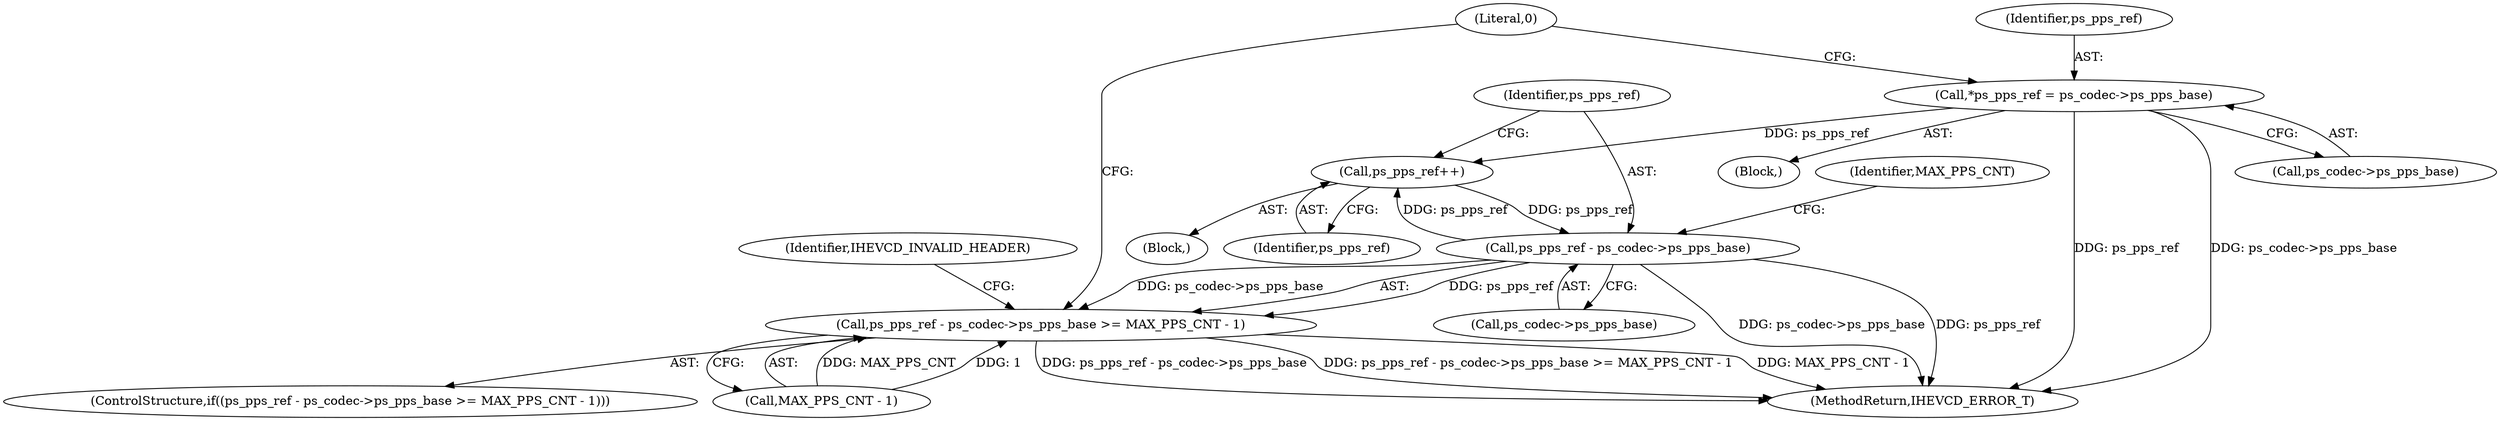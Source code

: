 digraph "0_Android_7c9be319a279654e55a6d757265f88c61a16a4d5@pointer" {
"1000251" [label="(Call,ps_pps_ref++)"];
"1000239" [label="(Call,*ps_pps_ref = ps_codec->ps_pps_base)"];
"1000255" [label="(Call,ps_pps_ref - ps_codec->ps_pps_base)"];
"1000251" [label="(Call,ps_pps_ref++)"];
"1000254" [label="(Call,ps_pps_ref - ps_codec->ps_pps_base >= MAX_PPS_CNT - 1)"];
"1000241" [label="(Call,ps_codec->ps_pps_base)"];
"1002685" [label="(MethodReturn,IHEVCD_ERROR_T)"];
"1000264" [label="(Identifier,IHEVCD_INVALID_HEADER)"];
"1000237" [label="(Block,)"];
"1000255" [label="(Call,ps_pps_ref - ps_codec->ps_pps_base)"];
"1000246" [label="(Literal,0)"];
"1000257" [label="(Call,ps_codec->ps_pps_base)"];
"1000260" [label="(Call,MAX_PPS_CNT - 1)"];
"1000251" [label="(Call,ps_pps_ref++)"];
"1000252" [label="(Identifier,ps_pps_ref)"];
"1000254" [label="(Call,ps_pps_ref - ps_codec->ps_pps_base >= MAX_PPS_CNT - 1)"];
"1000261" [label="(Identifier,MAX_PPS_CNT)"];
"1000240" [label="(Identifier,ps_pps_ref)"];
"1000253" [label="(ControlStructure,if((ps_pps_ref - ps_codec->ps_pps_base >= MAX_PPS_CNT - 1)))"];
"1000239" [label="(Call,*ps_pps_ref = ps_codec->ps_pps_base)"];
"1000250" [label="(Block,)"];
"1000256" [label="(Identifier,ps_pps_ref)"];
"1000251" -> "1000250"  [label="AST: "];
"1000251" -> "1000252"  [label="CFG: "];
"1000252" -> "1000251"  [label="AST: "];
"1000256" -> "1000251"  [label="CFG: "];
"1000239" -> "1000251"  [label="DDG: ps_pps_ref"];
"1000255" -> "1000251"  [label="DDG: ps_pps_ref"];
"1000251" -> "1000255"  [label="DDG: ps_pps_ref"];
"1000239" -> "1000237"  [label="AST: "];
"1000239" -> "1000241"  [label="CFG: "];
"1000240" -> "1000239"  [label="AST: "];
"1000241" -> "1000239"  [label="AST: "];
"1000246" -> "1000239"  [label="CFG: "];
"1000239" -> "1002685"  [label="DDG: ps_pps_ref"];
"1000239" -> "1002685"  [label="DDG: ps_codec->ps_pps_base"];
"1000255" -> "1000254"  [label="AST: "];
"1000255" -> "1000257"  [label="CFG: "];
"1000256" -> "1000255"  [label="AST: "];
"1000257" -> "1000255"  [label="AST: "];
"1000261" -> "1000255"  [label="CFG: "];
"1000255" -> "1002685"  [label="DDG: ps_codec->ps_pps_base"];
"1000255" -> "1002685"  [label="DDG: ps_pps_ref"];
"1000255" -> "1000254"  [label="DDG: ps_pps_ref"];
"1000255" -> "1000254"  [label="DDG: ps_codec->ps_pps_base"];
"1000254" -> "1000253"  [label="AST: "];
"1000254" -> "1000260"  [label="CFG: "];
"1000260" -> "1000254"  [label="AST: "];
"1000246" -> "1000254"  [label="CFG: "];
"1000264" -> "1000254"  [label="CFG: "];
"1000254" -> "1002685"  [label="DDG: MAX_PPS_CNT - 1"];
"1000254" -> "1002685"  [label="DDG: ps_pps_ref - ps_codec->ps_pps_base"];
"1000254" -> "1002685"  [label="DDG: ps_pps_ref - ps_codec->ps_pps_base >= MAX_PPS_CNT - 1"];
"1000260" -> "1000254"  [label="DDG: MAX_PPS_CNT"];
"1000260" -> "1000254"  [label="DDG: 1"];
}
